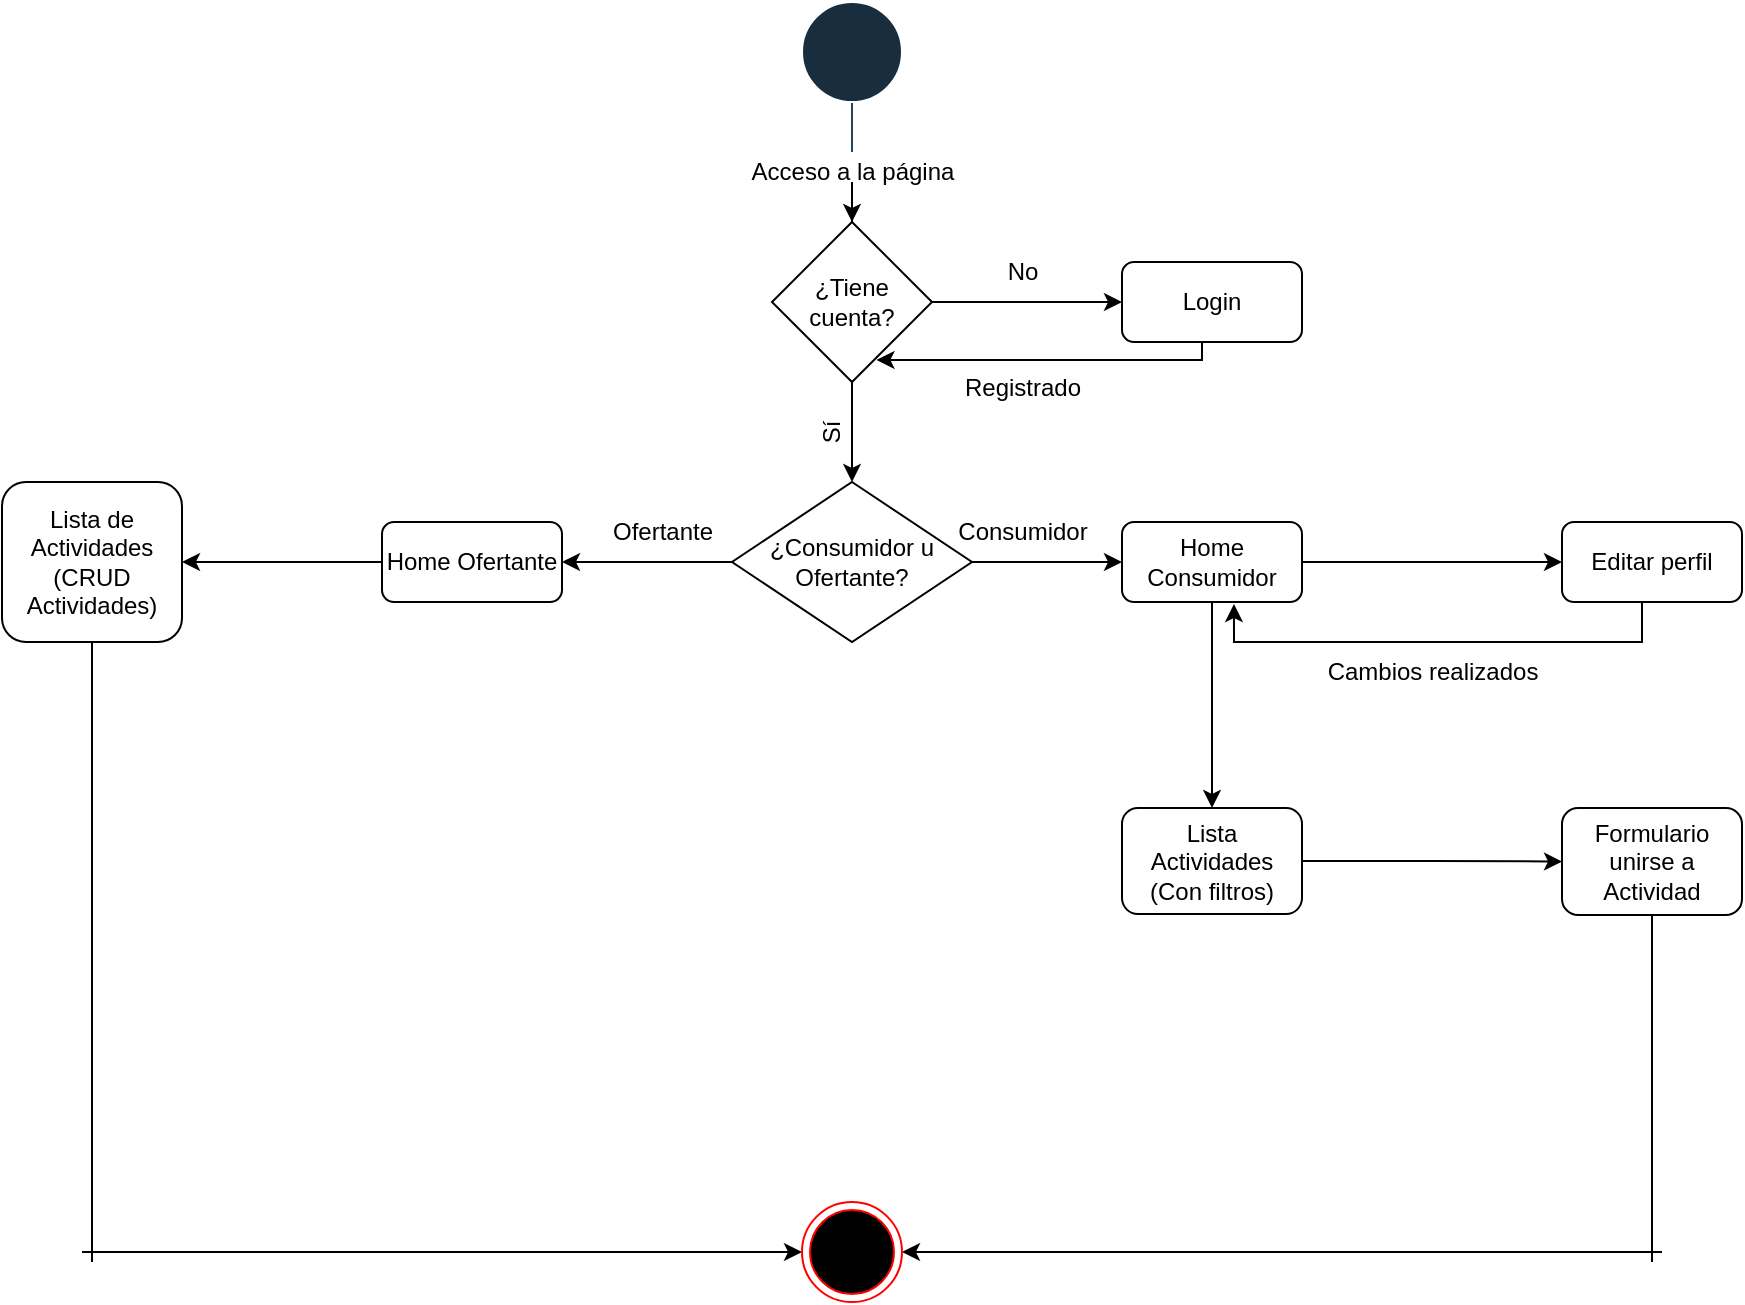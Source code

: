 <mxfile version="24.8.1">
  <diagram name="Page-1" id="e7e014a7-5840-1c2e-5031-d8a46d1fe8dd">
    <mxGraphModel dx="1687" dy="868" grid="1" gridSize="10" guides="1" tooltips="1" connect="1" arrows="1" fold="1" page="1" pageScale="1" pageWidth="1169" pageHeight="826" background="none" math="0" shadow="0">
      <root>
        <mxCell id="0" />
        <mxCell id="1" parent="0" />
        <mxCell id="NPMCzpVcE4DdGsrKd8Wo-43" value="" style="edgeStyle=orthogonalEdgeStyle;rounded=0;orthogonalLoop=1;jettySize=auto;html=1;labelBackgroundColor=none;strokeColor=#23445D;fontColor=default;endArrow=none;endFill=0;" parent="1" source="NPMCzpVcE4DdGsrKd8Wo-41" edge="1">
          <mxGeometry relative="1" as="geometry">
            <mxPoint x="585" y="85" as="targetPoint" />
          </mxGeometry>
        </mxCell>
        <mxCell id="NPMCzpVcE4DdGsrKd8Wo-41" value="" style="ellipse;whiteSpace=wrap;html=1;labelBackgroundColor=none;fillColor=#182E3E;strokeColor=#FFFFFF;fontColor=#FFFFFF;" parent="1" vertex="1">
          <mxGeometry x="560" y="10" width="50" height="50" as="geometry" />
        </mxCell>
        <mxCell id="NPMCzpVcE4DdGsrKd8Wo-45" value="Acceso a la página" style="text;html=1;align=center;verticalAlign=middle;resizable=0;points=[];autosize=1;strokeColor=none;fillColor=none;" parent="1" vertex="1">
          <mxGeometry x="525" y="80" width="120" height="30" as="geometry" />
        </mxCell>
        <mxCell id="2OBWCIvBv8OirQKVdBHE-6" value="" style="edgeStyle=orthogonalEdgeStyle;rounded=0;orthogonalLoop=1;jettySize=auto;html=1;" parent="1" source="NPMCzpVcE4DdGsrKd8Wo-45" target="2OBWCIvBv8OirQKVdBHE-5" edge="1">
          <mxGeometry relative="1" as="geometry">
            <mxPoint x="585" y="190" as="targetPoint" />
            <mxPoint x="585" y="110" as="sourcePoint" />
          </mxGeometry>
        </mxCell>
        <mxCell id="2OBWCIvBv8OirQKVdBHE-8" value="" style="edgeStyle=orthogonalEdgeStyle;rounded=0;orthogonalLoop=1;jettySize=auto;html=1;" parent="1" source="2OBWCIvBv8OirQKVdBHE-5" target="2OBWCIvBv8OirQKVdBHE-7" edge="1">
          <mxGeometry relative="1" as="geometry" />
        </mxCell>
        <mxCell id="2OBWCIvBv8OirQKVdBHE-15" style="edgeStyle=orthogonalEdgeStyle;rounded=0;orthogonalLoop=1;jettySize=auto;html=1;" parent="1" source="2OBWCIvBv8OirQKVdBHE-5" target="2OBWCIvBv8OirQKVdBHE-14" edge="1">
          <mxGeometry relative="1" as="geometry" />
        </mxCell>
        <mxCell id="2OBWCIvBv8OirQKVdBHE-5" value="¿Tiene cuenta?" style="rhombus;whiteSpace=wrap;html=1;" parent="1" vertex="1">
          <mxGeometry x="545" y="120" width="80" height="80" as="geometry" />
        </mxCell>
        <mxCell id="5OvfimaJpzU8dBzKKMhC-1" style="edgeStyle=orthogonalEdgeStyle;rounded=0;orthogonalLoop=1;jettySize=auto;html=1;entryX=0.653;entryY=0.862;entryDx=0;entryDy=0;entryPerimeter=0;" parent="1" source="2OBWCIvBv8OirQKVdBHE-7" target="2OBWCIvBv8OirQKVdBHE-5" edge="1">
          <mxGeometry relative="1" as="geometry">
            <mxPoint x="765" y="230" as="targetPoint" />
            <Array as="points">
              <mxPoint x="760" y="189" />
            </Array>
          </mxGeometry>
        </mxCell>
        <mxCell id="2OBWCIvBv8OirQKVdBHE-7" value="Login" style="rounded=1;whiteSpace=wrap;html=1;" parent="1" vertex="1">
          <mxGeometry x="720" y="140" width="90" height="40" as="geometry" />
        </mxCell>
        <mxCell id="2OBWCIvBv8OirQKVdBHE-9" value="No" style="text;html=1;align=center;verticalAlign=middle;resizable=0;points=[];autosize=1;strokeColor=none;fillColor=none;" parent="1" vertex="1">
          <mxGeometry x="650" y="130" width="40" height="30" as="geometry" />
        </mxCell>
        <mxCell id="2OBWCIvBv8OirQKVdBHE-10" value="Sí" style="text;html=1;align=center;verticalAlign=middle;whiteSpace=wrap;rounded=0;rotation=-90;" parent="1" vertex="1">
          <mxGeometry x="545" y="210" width="60" height="30" as="geometry" />
        </mxCell>
        <mxCell id="2OBWCIvBv8OirQKVdBHE-19" style="edgeStyle=orthogonalEdgeStyle;rounded=0;orthogonalLoop=1;jettySize=auto;html=1;" parent="1" source="2OBWCIvBv8OirQKVdBHE-14" target="2OBWCIvBv8OirQKVdBHE-18" edge="1">
          <mxGeometry relative="1" as="geometry" />
        </mxCell>
        <mxCell id="2OBWCIvBv8OirQKVdBHE-21" style="edgeStyle=orthogonalEdgeStyle;rounded=0;orthogonalLoop=1;jettySize=auto;html=1;" parent="1" source="2OBWCIvBv8OirQKVdBHE-14" target="2OBWCIvBv8OirQKVdBHE-20" edge="1">
          <mxGeometry relative="1" as="geometry" />
        </mxCell>
        <mxCell id="2OBWCIvBv8OirQKVdBHE-14" value="¿Consumidor u Ofertante?" style="rhombus;whiteSpace=wrap;html=1;" parent="1" vertex="1">
          <mxGeometry x="525" y="250" width="120" height="80" as="geometry" />
        </mxCell>
        <mxCell id="2OBWCIvBv8OirQKVdBHE-17" value="Ofertante" style="text;html=1;align=center;verticalAlign=middle;resizable=0;points=[];autosize=1;strokeColor=none;fillColor=none;" parent="1" vertex="1">
          <mxGeometry x="455" y="260" width="70" height="30" as="geometry" />
        </mxCell>
        <mxCell id="2OBWCIvBv8OirQKVdBHE-24" style="edgeStyle=orthogonalEdgeStyle;rounded=0;orthogonalLoop=1;jettySize=auto;html=1;entryX=1;entryY=0.5;entryDx=0;entryDy=0;" parent="1" source="2OBWCIvBv8OirQKVdBHE-18" target="2OBWCIvBv8OirQKVdBHE-23" edge="1">
          <mxGeometry relative="1" as="geometry" />
        </mxCell>
        <mxCell id="2OBWCIvBv8OirQKVdBHE-18" value="Home Ofertante" style="rounded=1;whiteSpace=wrap;html=1;" parent="1" vertex="1">
          <mxGeometry x="350" y="270" width="90" height="40" as="geometry" />
        </mxCell>
        <mxCell id="2OBWCIvBv8OirQKVdBHE-29" style="edgeStyle=orthogonalEdgeStyle;rounded=0;orthogonalLoop=1;jettySize=auto;html=1;entryX=0;entryY=0.5;entryDx=0;entryDy=0;" parent="1" source="2OBWCIvBv8OirQKVdBHE-20" target="2OBWCIvBv8OirQKVdBHE-28" edge="1">
          <mxGeometry relative="1" as="geometry" />
        </mxCell>
        <mxCell id="2OBWCIvBv8OirQKVdBHE-31" style="edgeStyle=orthogonalEdgeStyle;rounded=0;orthogonalLoop=1;jettySize=auto;html=1;entryX=0.5;entryY=0;entryDx=0;entryDy=0;" parent="1" source="2OBWCIvBv8OirQKVdBHE-20" target="2OBWCIvBv8OirQKVdBHE-30" edge="1">
          <mxGeometry relative="1" as="geometry" />
        </mxCell>
        <mxCell id="2OBWCIvBv8OirQKVdBHE-20" value="Home Consumidor" style="rounded=1;whiteSpace=wrap;html=1;" parent="1" vertex="1">
          <mxGeometry x="720" y="270" width="90" height="40" as="geometry" />
        </mxCell>
        <mxCell id="2OBWCIvBv8OirQKVdBHE-22" value="Consumidor" style="text;html=1;align=center;verticalAlign=middle;resizable=0;points=[];autosize=1;strokeColor=none;fillColor=none;" parent="1" vertex="1">
          <mxGeometry x="625" y="260" width="90" height="30" as="geometry" />
        </mxCell>
        <mxCell id="2OBWCIvBv8OirQKVdBHE-41" style="edgeStyle=orthogonalEdgeStyle;rounded=0;orthogonalLoop=1;jettySize=auto;html=1;endArrow=none;endFill=0;" parent="1" source="2OBWCIvBv8OirQKVdBHE-23" edge="1">
          <mxGeometry relative="1" as="geometry">
            <mxPoint x="205" y="640" as="targetPoint" />
          </mxGeometry>
        </mxCell>
        <mxCell id="2OBWCIvBv8OirQKVdBHE-23" value="Lista de Actividades&lt;div&gt;(CRUD Actividades)&lt;/div&gt;" style="rounded=1;whiteSpace=wrap;html=1;" parent="1" vertex="1">
          <mxGeometry x="160" y="250" width="90" height="80" as="geometry" />
        </mxCell>
        <mxCell id="mzOaFXFaOPw1aKnejNMN-2" style="edgeStyle=orthogonalEdgeStyle;rounded=0;orthogonalLoop=1;jettySize=auto;html=1;entryX=0.622;entryY=1.025;entryDx=0;entryDy=0;entryPerimeter=0;" edge="1" parent="1" source="2OBWCIvBv8OirQKVdBHE-28" target="2OBWCIvBv8OirQKVdBHE-20">
          <mxGeometry relative="1" as="geometry">
            <mxPoint x="985" y="350" as="targetPoint" />
            <Array as="points">
              <mxPoint x="980" y="330" />
              <mxPoint x="776" y="330" />
            </Array>
          </mxGeometry>
        </mxCell>
        <mxCell id="2OBWCIvBv8OirQKVdBHE-28" value="Editar perfil" style="rounded=1;whiteSpace=wrap;html=1;" parent="1" vertex="1">
          <mxGeometry x="940" y="270" width="90" height="40" as="geometry" />
        </mxCell>
        <mxCell id="2OBWCIvBv8OirQKVdBHE-33" style="edgeStyle=orthogonalEdgeStyle;rounded=0;orthogonalLoop=1;jettySize=auto;html=1;" parent="1" source="2OBWCIvBv8OirQKVdBHE-30" target="2OBWCIvBv8OirQKVdBHE-32" edge="1">
          <mxGeometry relative="1" as="geometry" />
        </mxCell>
        <mxCell id="2OBWCIvBv8OirQKVdBHE-30" value="Lista Actividades&lt;div&gt;(Con filtros)&lt;/div&gt;" style="rounded=1;whiteSpace=wrap;html=1;" parent="1" vertex="1">
          <mxGeometry x="720" y="413" width="90" height="53" as="geometry" />
        </mxCell>
        <mxCell id="2OBWCIvBv8OirQKVdBHE-39" style="edgeStyle=orthogonalEdgeStyle;rounded=0;orthogonalLoop=1;jettySize=auto;html=1;endArrow=none;endFill=0;" parent="1" source="2OBWCIvBv8OirQKVdBHE-32" edge="1">
          <mxGeometry relative="1" as="geometry">
            <mxPoint x="985" y="640" as="targetPoint" />
          </mxGeometry>
        </mxCell>
        <mxCell id="2OBWCIvBv8OirQKVdBHE-32" value="&lt;span style=&quot;font-weight: normal;&quot;&gt;Formulario unirse a Actividad&lt;/span&gt;" style="rounded=1;whiteSpace=wrap;html=1;fontStyle=1" parent="1" vertex="1">
          <mxGeometry x="940" y="413" width="90" height="53.5" as="geometry" />
        </mxCell>
        <mxCell id="2OBWCIvBv8OirQKVdBHE-40" style="edgeStyle=orthogonalEdgeStyle;rounded=0;orthogonalLoop=1;jettySize=auto;html=1;endArrow=none;endFill=0;startArrow=classic;startFill=1;" parent="1" source="2OBWCIvBv8OirQKVdBHE-36" edge="1">
          <mxGeometry relative="1" as="geometry">
            <mxPoint x="990" y="635" as="targetPoint" />
          </mxGeometry>
        </mxCell>
        <mxCell id="2OBWCIvBv8OirQKVdBHE-42" style="edgeStyle=orthogonalEdgeStyle;rounded=0;orthogonalLoop=1;jettySize=auto;html=1;startArrow=classic;startFill=1;endArrow=none;endFill=0;" parent="1" source="2OBWCIvBv8OirQKVdBHE-36" edge="1">
          <mxGeometry relative="1" as="geometry">
            <mxPoint x="200" y="635" as="targetPoint" />
          </mxGeometry>
        </mxCell>
        <mxCell id="2OBWCIvBv8OirQKVdBHE-36" value="" style="ellipse;html=1;shape=endState;fillColor=#000000;strokeColor=#ff0000;" parent="1" vertex="1">
          <mxGeometry x="560" y="610" width="50" height="50" as="geometry" />
        </mxCell>
        <mxCell id="5OvfimaJpzU8dBzKKMhC-2" value="Registrado" style="text;html=1;align=center;verticalAlign=middle;resizable=0;points=[];autosize=1;strokeColor=none;fillColor=none;" parent="1" vertex="1">
          <mxGeometry x="630" y="188" width="80" height="30" as="geometry" />
        </mxCell>
        <mxCell id="mzOaFXFaOPw1aKnejNMN-3" value="Cambios realizados" style="text;html=1;align=center;verticalAlign=middle;resizable=0;points=[];autosize=1;strokeColor=none;fillColor=none;" vertex="1" parent="1">
          <mxGeometry x="810" y="330" width="130" height="30" as="geometry" />
        </mxCell>
      </root>
    </mxGraphModel>
  </diagram>
</mxfile>
